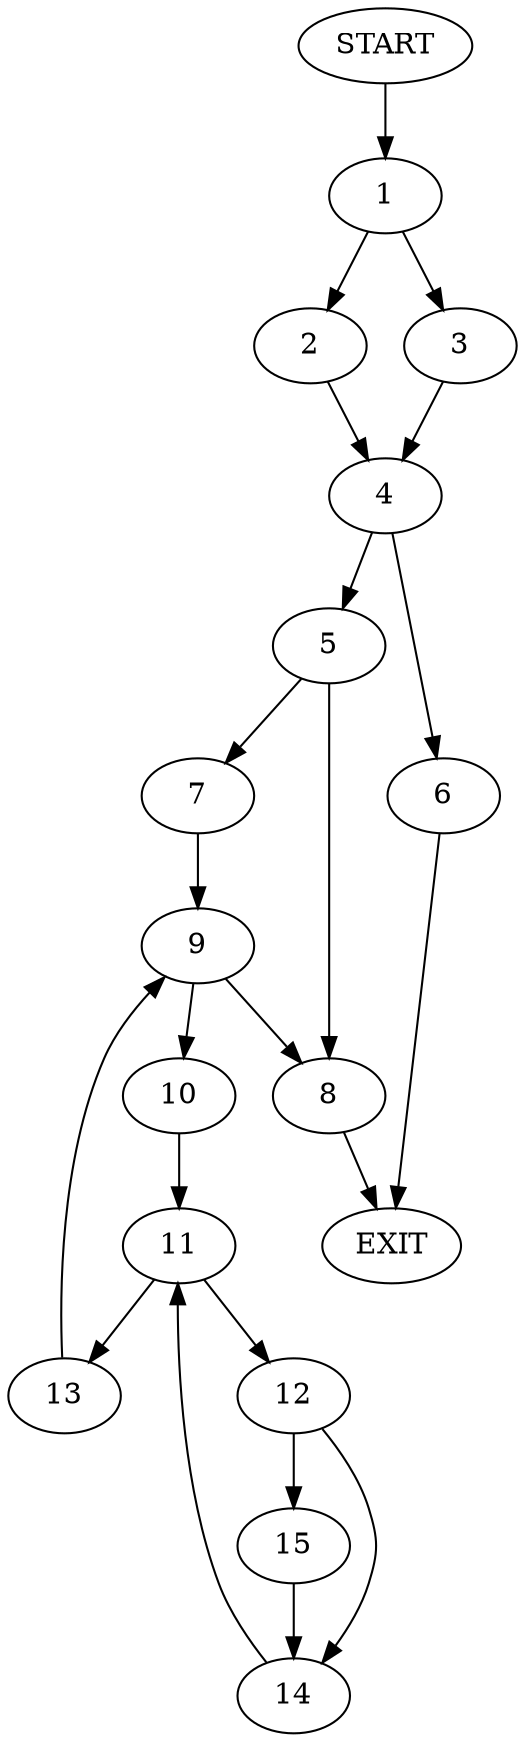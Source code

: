 digraph {
0 [label="START"]
16 [label="EXIT"]
0 -> 1
1 -> 2
1 -> 3
2 -> 4
3 -> 4
4 -> 5
4 -> 6
6 -> 16
5 -> 7
5 -> 8
8 -> 16
7 -> 9
9 -> 10
9 -> 8
10 -> 11
11 -> 12
11 -> 13
13 -> 9
12 -> 14
12 -> 15
14 -> 11
15 -> 14
}
